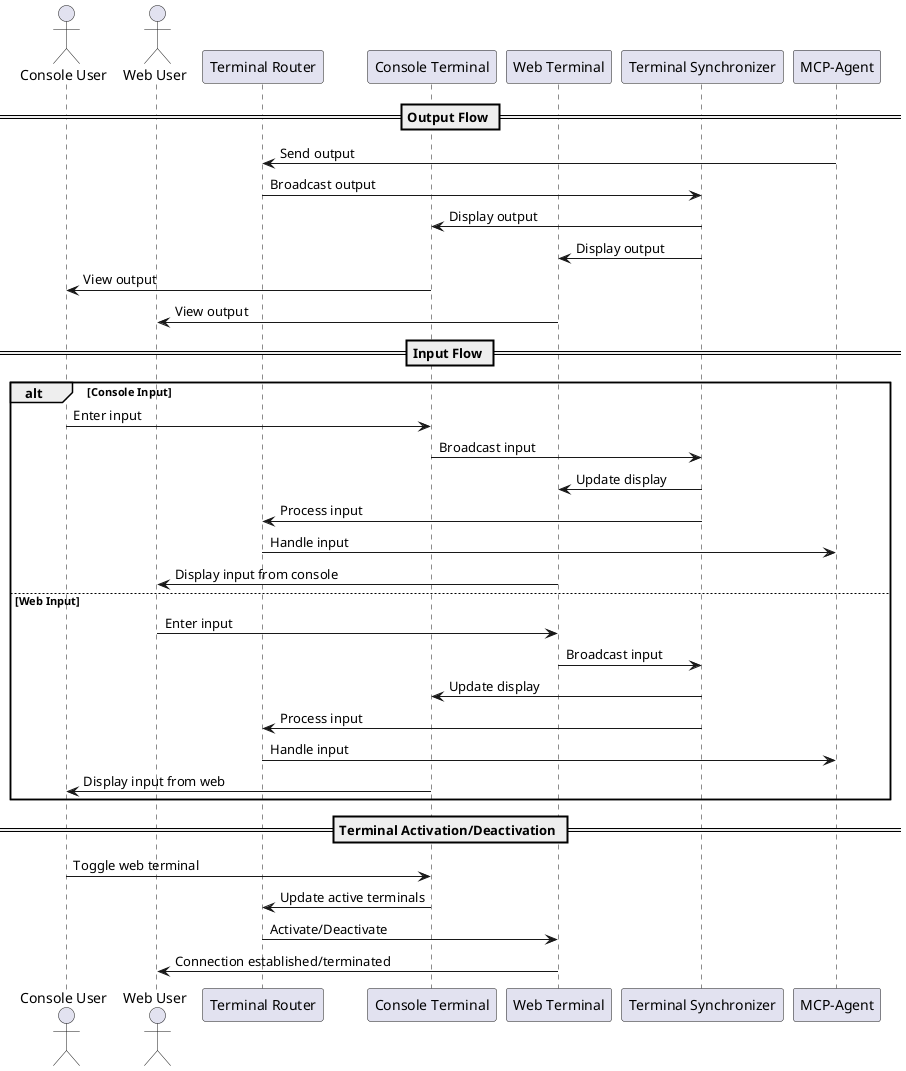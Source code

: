 @startuml
!define PRIMARY_COLOR #1a73e8
!define SECONDARY_COLOR #4285f4
!define ACCENT_COLOR #ea4335

actor "Console User" as console_user
actor "Web User" as web_user
participant "Terminal Router" as router
participant "Console Terminal" as console
participant "Web Terminal" as web
participant "Terminal Synchronizer" as sync
participant "MCP-Agent" as agent

== Output Flow ==

agent -> router: Send output
router -> sync: Broadcast output
sync -> console: Display output
sync -> web: Display output
console -> console_user: View output
web -> web_user: View output

== Input Flow ==

alt Console Input
  console_user -> console: Enter input
  console -> sync: Broadcast input
  sync -> web: Update display
  sync -> router: Process input
  router -> agent: Handle input
  web -> web_user: Display input from console
else Web Input
  web_user -> web: Enter input
  web -> sync: Broadcast input
  sync -> console: Update display
  sync -> router: Process input
  router -> agent: Handle input
  console -> console_user: Display input from web
end

== Terminal Activation/Deactivation ==

console_user -> console: Toggle web terminal
console -> router: Update active terminals
router -> web: Activate/Deactivate
web -> web_user: Connection established/terminated

@enduml 